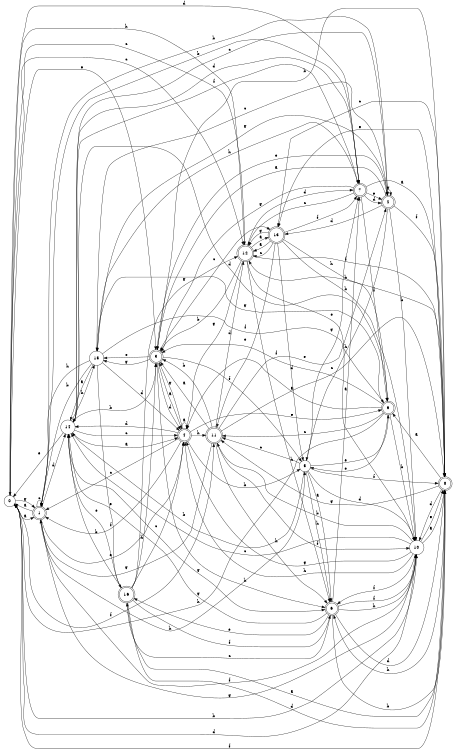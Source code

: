 digraph n14_6 {
__start0 [label="" shape="none"];

rankdir=LR;
size="8,5";

s0 [style="filled", color="black", fillcolor="white" shape="circle", label="0"];
s1 [style="rounded,filled", color="black", fillcolor="white" shape="doublecircle", label="1"];
s2 [style="rounded,filled", color="black", fillcolor="white" shape="doublecircle", label="2"];
s3 [style="rounded,filled", color="black", fillcolor="white" shape="doublecircle", label="3"];
s4 [style="rounded,filled", color="black", fillcolor="white" shape="doublecircle", label="4"];
s5 [style="filled", color="black", fillcolor="white" shape="circle", label="5"];
s6 [style="rounded,filled", color="black", fillcolor="white" shape="doublecircle", label="6"];
s7 [style="rounded,filled", color="black", fillcolor="white" shape="doublecircle", label="7"];
s8 [style="rounded,filled", color="black", fillcolor="white" shape="doublecircle", label="8"];
s9 [style="rounded,filled", color="black", fillcolor="white" shape="doublecircle", label="9"];
s10 [style="filled", color="black", fillcolor="white" shape="circle", label="10"];
s11 [style="rounded,filled", color="black", fillcolor="white" shape="doublecircle", label="11"];
s12 [style="rounded,filled", color="black", fillcolor="white" shape="doublecircle", label="12"];
s13 [style="rounded,filled", color="black", fillcolor="white" shape="doublecircle", label="13"];
s14 [style="filled", color="black", fillcolor="white" shape="circle", label="14"];
s15 [style="filled", color="black", fillcolor="white" shape="circle", label="15"];
s16 [style="rounded,filled", color="black", fillcolor="white" shape="doublecircle", label="16"];
s0 -> s1 [label="a"];
s0 -> s10 [label="b"];
s0 -> s12 [label="c"];
s0 -> s7 [label="d"];
s0 -> s3 [label="e"];
s0 -> s11 [label="f"];
s0 -> s1 [label="g"];
s0 -> s12 [label="h"];
s1 -> s0 [label="a"];
s1 -> s2 [label="b"];
s1 -> s1 [label="c"];
s1 -> s14 [label="d"];
s1 -> s4 [label="e"];
s1 -> s10 [label="f"];
s1 -> s10 [label="g"];
s1 -> s5 [label="h"];
s2 -> s3 [label="a"];
s2 -> s10 [label="b"];
s2 -> s14 [label="c"];
s2 -> s13 [label="d"];
s2 -> s3 [label="e"];
s2 -> s8 [label="f"];
s2 -> s2 [label="g"];
s2 -> s5 [label="h"];
s3 -> s4 [label="a"];
s3 -> s8 [label="b"];
s3 -> s13 [label="c"];
s3 -> s4 [label="d"];
s3 -> s15 [label="e"];
s3 -> s5 [label="f"];
s3 -> s15 [label="g"];
s3 -> s6 [label="h"];
s4 -> s4 [label="a"];
s4 -> s5 [label="b"];
s4 -> s1 [label="c"];
s4 -> s14 [label="d"];
s4 -> s9 [label="e"];
s4 -> s1 [label="f"];
s4 -> s3 [label="g"];
s4 -> s11 [label="h"];
s5 -> s6 [label="a"];
s5 -> s14 [label="b"];
s5 -> s11 [label="c"];
s5 -> s10 [label="d"];
s5 -> s9 [label="e"];
s5 -> s8 [label="f"];
s5 -> s7 [label="g"];
s5 -> s6 [label="h"];
s6 -> s7 [label="a"];
s6 -> s8 [label="b"];
s6 -> s16 [label="c"];
s6 -> s8 [label="d"];
s6 -> s16 [label="e"];
s6 -> s10 [label="f"];
s6 -> s14 [label="g"];
s6 -> s10 [label="h"];
s7 -> s8 [label="a"];
s7 -> s1 [label="b"];
s7 -> s12 [label="c"];
s7 -> s2 [label="d"];
s7 -> s2 [label="e"];
s7 -> s9 [label="f"];
s7 -> s3 [label="g"];
s7 -> s15 [label="h"];
s8 -> s9 [label="a"];
s8 -> s12 [label="b"];
s8 -> s13 [label="c"];
s8 -> s10 [label="d"];
s8 -> s13 [label="e"];
s8 -> s0 [label="f"];
s8 -> s11 [label="g"];
s8 -> s6 [label="h"];
s9 -> s4 [label="a"];
s9 -> s10 [label="b"];
s9 -> s11 [label="c"];
s9 -> s14 [label="d"];
s9 -> s5 [label="e"];
s9 -> s3 [label="f"];
s9 -> s15 [label="g"];
s9 -> s0 [label="h"];
s10 -> s8 [label="a"];
s10 -> s11 [label="b"];
s10 -> s14 [label="c"];
s10 -> s0 [label="d"];
s10 -> s8 [label="e"];
s10 -> s6 [label="f"];
s10 -> s4 [label="g"];
s10 -> s4 [label="h"];
s11 -> s3 [label="a"];
s11 -> s3 [label="b"];
s11 -> s8 [label="c"];
s11 -> s12 [label="d"];
s11 -> s2 [label="e"];
s11 -> s10 [label="f"];
s11 -> s1 [label="g"];
s11 -> s6 [label="h"];
s12 -> s13 [label="a"];
s12 -> s3 [label="b"];
s12 -> s0 [label="c"];
s12 -> s7 [label="d"];
s12 -> s10 [label="e"];
s12 -> s8 [label="f"];
s12 -> s4 [label="g"];
s12 -> s6 [label="h"];
s13 -> s12 [label="a"];
s13 -> s10 [label="b"];
s13 -> s12 [label="c"];
s13 -> s5 [label="d"];
s13 -> s11 [label="e"];
s13 -> s7 [label="f"];
s13 -> s12 [label="g"];
s13 -> s9 [label="h"];
s14 -> s4 [label="a"];
s14 -> s3 [label="b"];
s14 -> s4 [label="c"];
s14 -> s7 [label="d"];
s14 -> s0 [label="e"];
s14 -> s7 [label="f"];
s14 -> s6 [label="g"];
s14 -> s15 [label="h"];
s15 -> s14 [label="a"];
s15 -> s1 [label="b"];
s15 -> s2 [label="c"];
s15 -> s4 [label="d"];
s15 -> s16 [label="e"];
s15 -> s9 [label="f"];
s15 -> s2 [label="g"];
s15 -> s1 [label="h"];
s16 -> s8 [label="a"];
s16 -> s14 [label="b"];
s16 -> s4 [label="c"];
s16 -> s8 [label="d"];
s16 -> s14 [label="e"];
s16 -> s6 [label="f"];
s16 -> s12 [label="g"];
s16 -> s3 [label="h"];

}